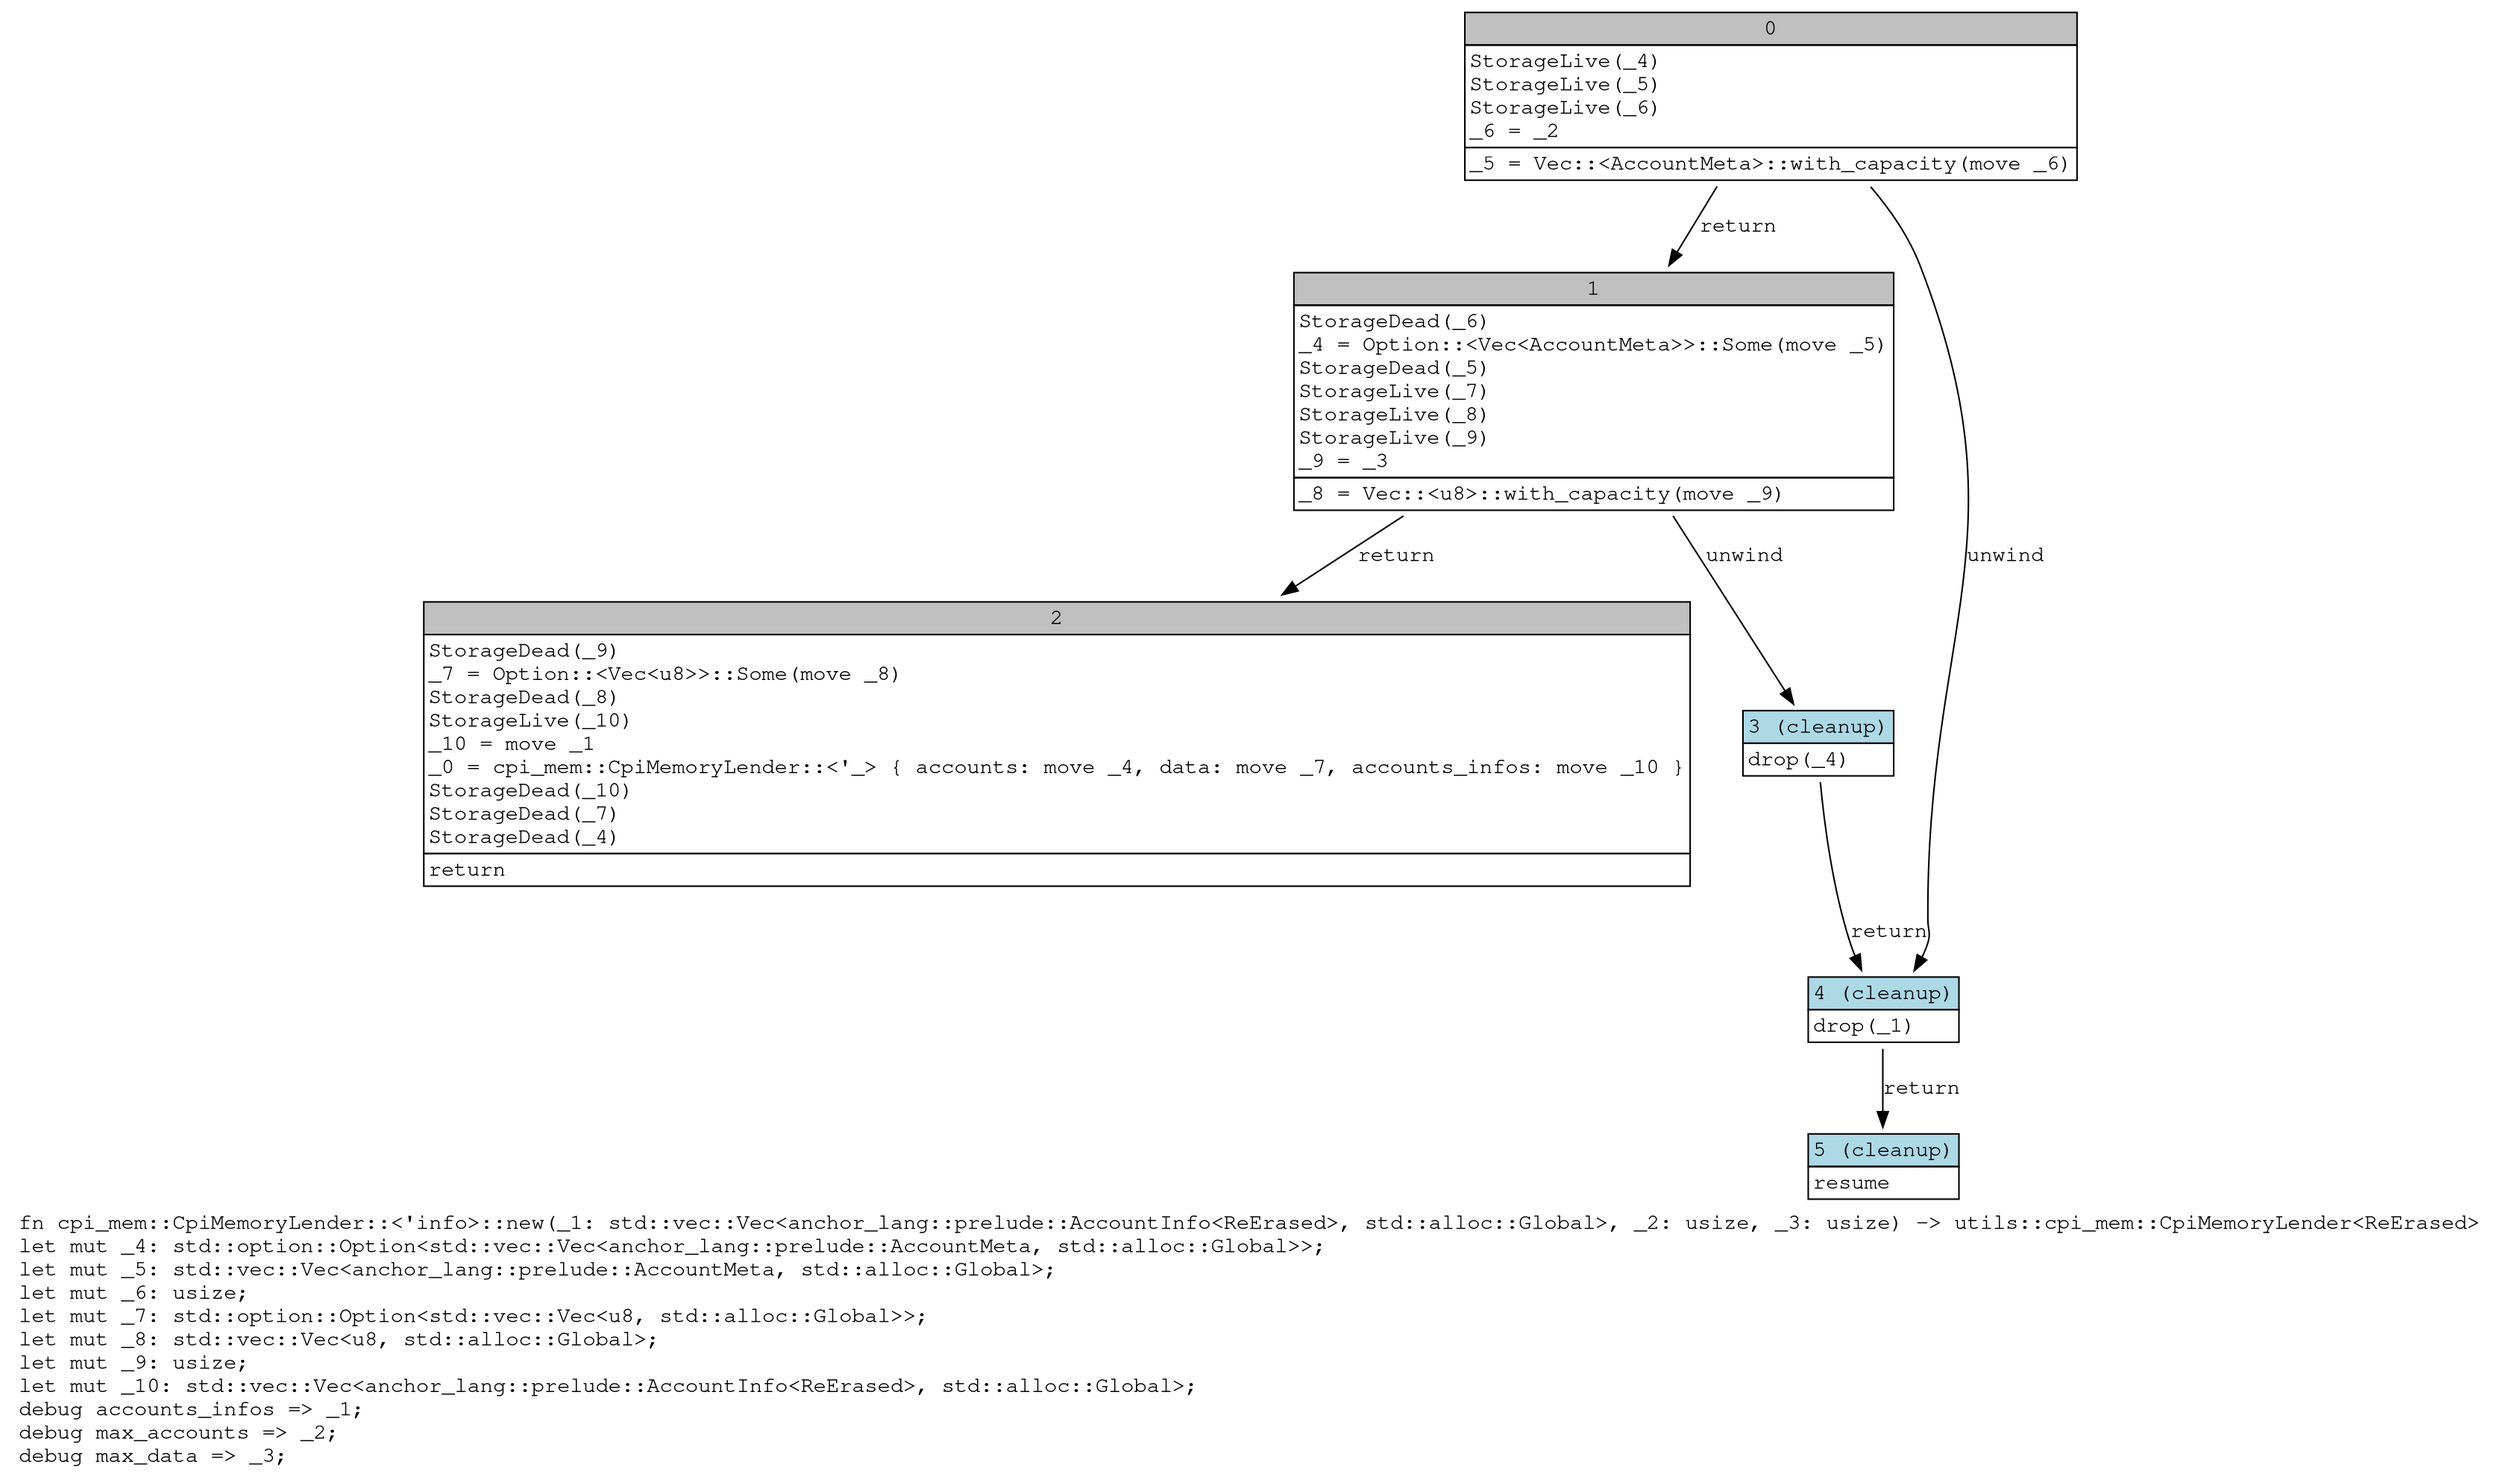 digraph Mir_0_562 {
    graph [fontname="Courier, monospace"];
    node [fontname="Courier, monospace"];
    edge [fontname="Courier, monospace"];
    label=<fn cpi_mem::CpiMemoryLender::&lt;'info&gt;::new(_1: std::vec::Vec&lt;anchor_lang::prelude::AccountInfo&lt;ReErased&gt;, std::alloc::Global&gt;, _2: usize, _3: usize) -&gt; utils::cpi_mem::CpiMemoryLender&lt;ReErased&gt;<br align="left"/>let mut _4: std::option::Option&lt;std::vec::Vec&lt;anchor_lang::prelude::AccountMeta, std::alloc::Global&gt;&gt;;<br align="left"/>let mut _5: std::vec::Vec&lt;anchor_lang::prelude::AccountMeta, std::alloc::Global&gt;;<br align="left"/>let mut _6: usize;<br align="left"/>let mut _7: std::option::Option&lt;std::vec::Vec&lt;u8, std::alloc::Global&gt;&gt;;<br align="left"/>let mut _8: std::vec::Vec&lt;u8, std::alloc::Global&gt;;<br align="left"/>let mut _9: usize;<br align="left"/>let mut _10: std::vec::Vec&lt;anchor_lang::prelude::AccountInfo&lt;ReErased&gt;, std::alloc::Global&gt;;<br align="left"/>debug accounts_infos =&gt; _1;<br align="left"/>debug max_accounts =&gt; _2;<br align="left"/>debug max_data =&gt; _3;<br align="left"/>>;
    bb0__0_562 [shape="none", label=<<table border="0" cellborder="1" cellspacing="0"><tr><td bgcolor="gray" align="center" colspan="1">0</td></tr><tr><td align="left" balign="left">StorageLive(_4)<br/>StorageLive(_5)<br/>StorageLive(_6)<br/>_6 = _2<br/></td></tr><tr><td align="left">_5 = Vec::&lt;AccountMeta&gt;::with_capacity(move _6)</td></tr></table>>];
    bb1__0_562 [shape="none", label=<<table border="0" cellborder="1" cellspacing="0"><tr><td bgcolor="gray" align="center" colspan="1">1</td></tr><tr><td align="left" balign="left">StorageDead(_6)<br/>_4 = Option::&lt;Vec&lt;AccountMeta&gt;&gt;::Some(move _5)<br/>StorageDead(_5)<br/>StorageLive(_7)<br/>StorageLive(_8)<br/>StorageLive(_9)<br/>_9 = _3<br/></td></tr><tr><td align="left">_8 = Vec::&lt;u8&gt;::with_capacity(move _9)</td></tr></table>>];
    bb2__0_562 [shape="none", label=<<table border="0" cellborder="1" cellspacing="0"><tr><td bgcolor="gray" align="center" colspan="1">2</td></tr><tr><td align="left" balign="left">StorageDead(_9)<br/>_7 = Option::&lt;Vec&lt;u8&gt;&gt;::Some(move _8)<br/>StorageDead(_8)<br/>StorageLive(_10)<br/>_10 = move _1<br/>_0 = cpi_mem::CpiMemoryLender::&lt;'_&gt; { accounts: move _4, data: move _7, accounts_infos: move _10 }<br/>StorageDead(_10)<br/>StorageDead(_7)<br/>StorageDead(_4)<br/></td></tr><tr><td align="left">return</td></tr></table>>];
    bb3__0_562 [shape="none", label=<<table border="0" cellborder="1" cellspacing="0"><tr><td bgcolor="lightblue" align="center" colspan="1">3 (cleanup)</td></tr><tr><td align="left">drop(_4)</td></tr></table>>];
    bb4__0_562 [shape="none", label=<<table border="0" cellborder="1" cellspacing="0"><tr><td bgcolor="lightblue" align="center" colspan="1">4 (cleanup)</td></tr><tr><td align="left">drop(_1)</td></tr></table>>];
    bb5__0_562 [shape="none", label=<<table border="0" cellborder="1" cellspacing="0"><tr><td bgcolor="lightblue" align="center" colspan="1">5 (cleanup)</td></tr><tr><td align="left">resume</td></tr></table>>];
    bb0__0_562 -> bb1__0_562 [label="return"];
    bb0__0_562 -> bb4__0_562 [label="unwind"];
    bb1__0_562 -> bb2__0_562 [label="return"];
    bb1__0_562 -> bb3__0_562 [label="unwind"];
    bb3__0_562 -> bb4__0_562 [label="return"];
    bb4__0_562 -> bb5__0_562 [label="return"];
}
